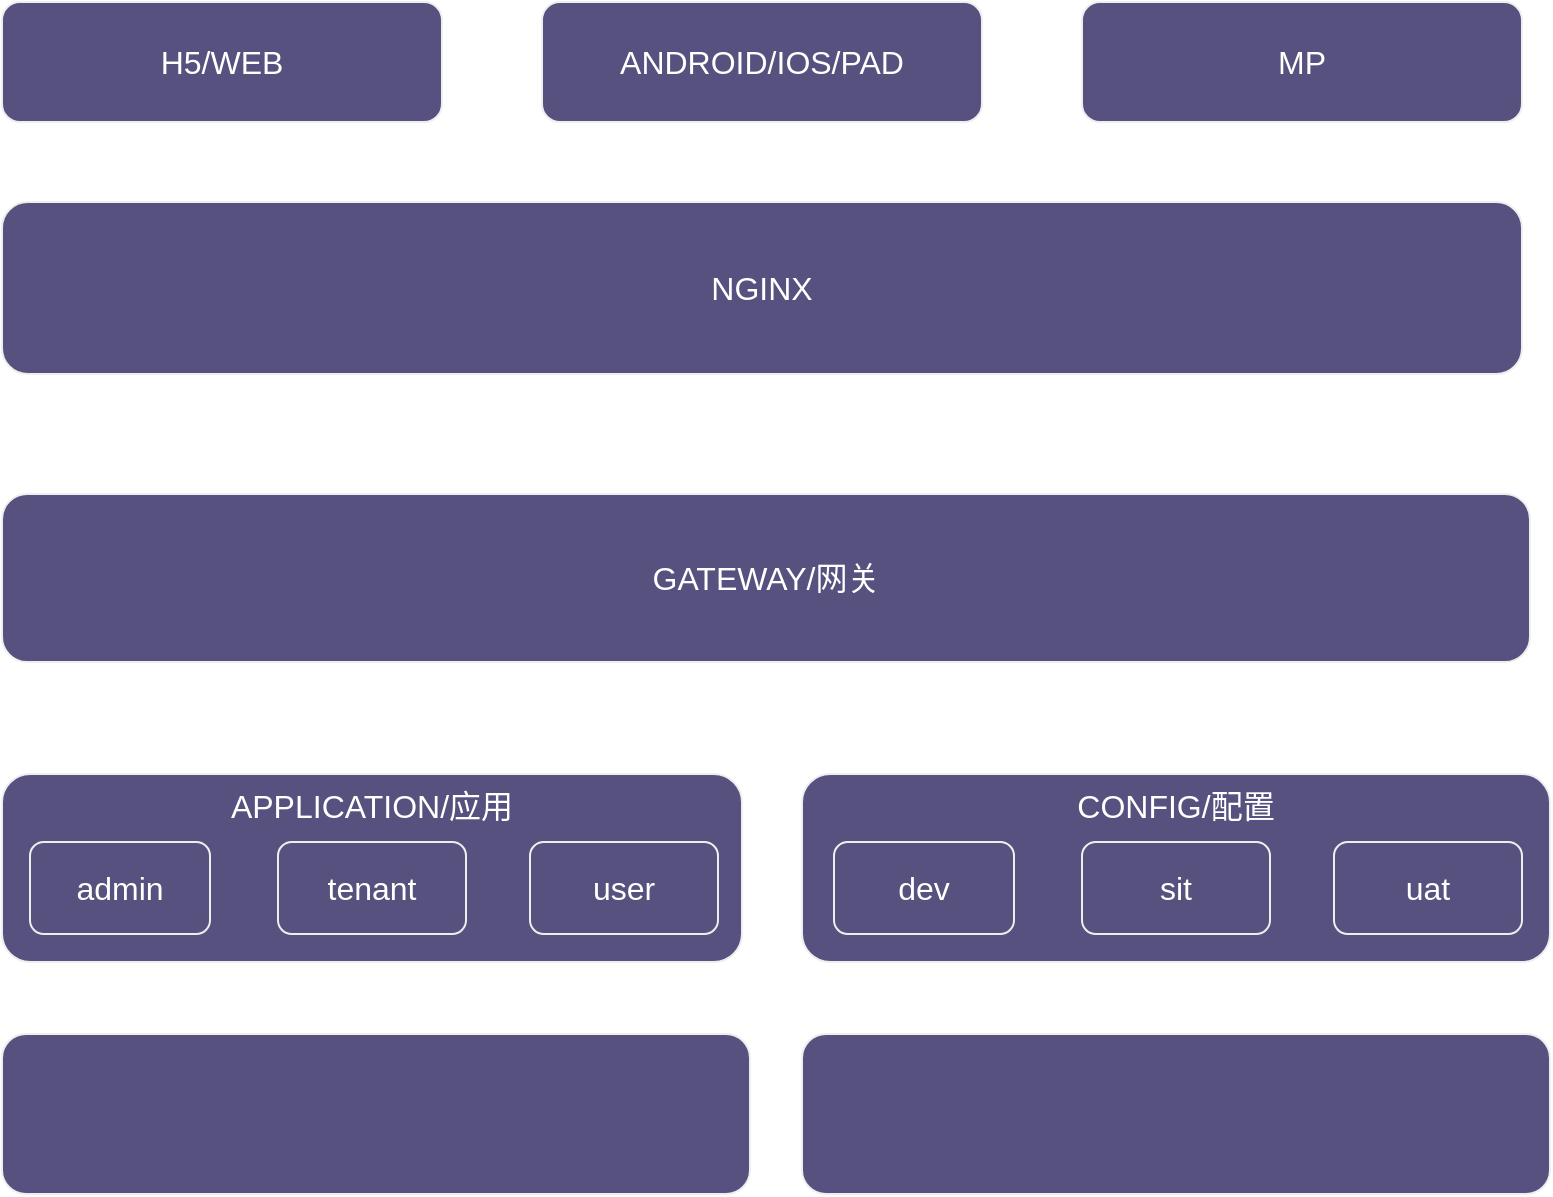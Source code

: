 <mxfile version="23.1.1" type="github">
  <diagram name="第 1 页" id="ywkhEVwREtRzHK_TBX7r">
    <mxGraphModel dx="2828" dy="1195" grid="1" gridSize="10" guides="1" tooltips="1" connect="1" arrows="1" fold="1" page="1" pageScale="1" pageWidth="1169" pageHeight="827" background="#ffffff" math="0" shadow="0">
      <root>
        <mxCell id="0" />
        <mxCell id="1" parent="0" />
        <mxCell id="UPWaIrRHUOEIqjRZR2e5-3" value="H5/WEB" style="rounded=1;whiteSpace=wrap;html=1;strokeColor=#EEEEEE;fontSize=16;fontColor=#FFFFFF;fillColor=#56517E;" vertex="1" parent="1">
          <mxGeometry x="36" y="64" width="220" height="60" as="geometry" />
        </mxCell>
        <mxCell id="UPWaIrRHUOEIqjRZR2e5-4" value="ANDROID/IOS/PAD" style="rounded=1;whiteSpace=wrap;html=1;strokeColor=#EEEEEE;fontSize=16;fontColor=#FFFFFF;fillColor=#56517E;" vertex="1" parent="1">
          <mxGeometry x="306" y="64" width="220" height="60" as="geometry" />
        </mxCell>
        <mxCell id="UPWaIrRHUOEIqjRZR2e5-5" value="MP" style="rounded=1;whiteSpace=wrap;html=1;strokeColor=#EEEEEE;fontSize=16;fontColor=#FFFFFF;fillColor=#56517E;" vertex="1" parent="1">
          <mxGeometry x="576" y="64" width="220" height="60" as="geometry" />
        </mxCell>
        <mxCell id="UPWaIrRHUOEIqjRZR2e5-6" value="NGINX" style="rounded=1;whiteSpace=wrap;html=1;strokeColor=#EEEEEE;fontSize=16;fontColor=#FFFFFF;fillColor=#56517E;imageAlign=center;verticalAlign=middle;" vertex="1" parent="1">
          <mxGeometry x="36" y="164" width="760" height="86" as="geometry" />
        </mxCell>
        <mxCell id="UPWaIrRHUOEIqjRZR2e5-7" value="" style="rounded=1;whiteSpace=wrap;html=1;strokeColor=#EEEEEE;fontSize=16;fontColor=#FFFFFF;fillColor=#56517E;" vertex="1" parent="1">
          <mxGeometry x="36" y="580" width="374" height="80" as="geometry" />
        </mxCell>
        <mxCell id="UPWaIrRHUOEIqjRZR2e5-8" value="" style="rounded=1;whiteSpace=wrap;html=1;strokeColor=#EEEEEE;fontSize=16;fontColor=#FFFFFF;fillColor=#56517E;" vertex="1" parent="1">
          <mxGeometry x="436" y="580" width="374" height="80" as="geometry" />
        </mxCell>
        <mxCell id="UPWaIrRHUOEIqjRZR2e5-9" value="GATEWAY/网关" style="rounded=1;whiteSpace=wrap;html=1;strokeColor=#EEEEEE;fontSize=16;fontColor=#FFFFFF;fillColor=#56517E;" vertex="1" parent="1">
          <mxGeometry x="36" y="310" width="764" height="84" as="geometry" />
        </mxCell>
        <mxCell id="UPWaIrRHUOEIqjRZR2e5-12" value="APPLICATION/应用" style="rounded=1;whiteSpace=wrap;html=1;strokeColor=#EEEEEE;fontSize=16;fontColor=#FFFFFF;fillColor=#56517E;verticalAlign=top;" vertex="1" parent="1">
          <mxGeometry x="36" y="450" width="370" height="94" as="geometry" />
        </mxCell>
        <mxCell id="UPWaIrRHUOEIqjRZR2e5-13" value="CONFIG/配置" style="rounded=1;whiteSpace=wrap;html=1;strokeColor=#EEEEEE;fontSize=16;fontColor=#FFFFFF;fillColor=#56517E;verticalAlign=top;" vertex="1" parent="1">
          <mxGeometry x="436" y="450" width="374" height="94" as="geometry" />
        </mxCell>
        <mxCell id="UPWaIrRHUOEIqjRZR2e5-15" value="admin" style="rounded=1;whiteSpace=wrap;html=1;strokeColor=#EEEEEE;fontSize=16;fontColor=#FFFFFF;fillColor=#56517E;" vertex="1" parent="1">
          <mxGeometry x="50" y="484" width="90" height="46" as="geometry" />
        </mxCell>
        <mxCell id="UPWaIrRHUOEIqjRZR2e5-16" value="tenant" style="rounded=1;whiteSpace=wrap;html=1;strokeColor=#EEEEEE;fontSize=16;fontColor=#FFFFFF;fillColor=#56517E;" vertex="1" parent="1">
          <mxGeometry x="174" y="484" width="94" height="46" as="geometry" />
        </mxCell>
        <mxCell id="UPWaIrRHUOEIqjRZR2e5-17" value="user" style="rounded=1;whiteSpace=wrap;html=1;strokeColor=#EEEEEE;fontSize=16;fontColor=#FFFFFF;fillColor=#56517E;" vertex="1" parent="1">
          <mxGeometry x="300" y="484" width="94" height="46" as="geometry" />
        </mxCell>
        <mxCell id="UPWaIrRHUOEIqjRZR2e5-18" value="dev" style="rounded=1;whiteSpace=wrap;html=1;strokeColor=#EEEEEE;fontSize=16;fontColor=#FFFFFF;fillColor=#56517E;" vertex="1" parent="1">
          <mxGeometry x="452" y="484" width="90" height="46" as="geometry" />
        </mxCell>
        <mxCell id="UPWaIrRHUOEIqjRZR2e5-19" value="sit" style="rounded=1;whiteSpace=wrap;html=1;strokeColor=#EEEEEE;fontSize=16;fontColor=#FFFFFF;fillColor=#56517E;" vertex="1" parent="1">
          <mxGeometry x="576" y="484" width="94" height="46" as="geometry" />
        </mxCell>
        <mxCell id="UPWaIrRHUOEIqjRZR2e5-20" value="uat" style="rounded=1;whiteSpace=wrap;html=1;strokeColor=#EEEEEE;fontSize=16;fontColor=#FFFFFF;fillColor=#56517E;" vertex="1" parent="1">
          <mxGeometry x="702" y="484" width="94" height="46" as="geometry" />
        </mxCell>
      </root>
    </mxGraphModel>
  </diagram>
</mxfile>
